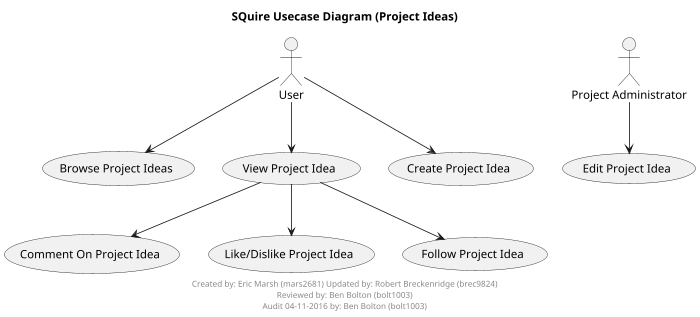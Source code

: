 @startuml
scale max 700 width
title SQuire Usecase Diagram (Project Ideas)

footer
Created by: Eric Marsh (mars2681) Updated by: Robert Breckenridge (brec9824)
Reviewed by: Ben Bolton (bolt1003)
Audit 04-11-2016 by: Ben Bolton (bolt1003)
endfooter

' In use case diagrams most / all of the arrows should start from the user.

:User: as U
:Project Administrator: as PA


U --> (Browse Project Ideas) 
U --> (View Project Idea)
U --> (Create Project Idea)
(View Project Idea) --> (Comment On Project Idea)
(View Project Idea) --> (Like/Dislike Project Idea)
(View Project Idea) --> (Follow Project Idea)
PA --> (Edit Project Idea)

@enduml